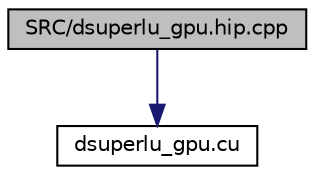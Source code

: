 digraph "SRC/dsuperlu_gpu.hip.cpp"
{
 // LATEX_PDF_SIZE
  edge [fontname="Helvetica",fontsize="10",labelfontname="Helvetica",labelfontsize="10"];
  node [fontname="Helvetica",fontsize="10",shape=record];
  Node1 [label="SRC/dsuperlu_gpu.hip.cpp",height=0.2,width=0.4,color="black", fillcolor="grey75", style="filled", fontcolor="black",tooltip=" "];
  Node1 -> Node2 [color="midnightblue",fontsize="10",style="solid",fontname="Helvetica"];
  Node2 [label="dsuperlu_gpu.cu",height=0.2,width=0.4,color="black", fillcolor="white", style="filled",URL="$dsuperlu__gpu_8cu.html",tooltip=" "];
}
